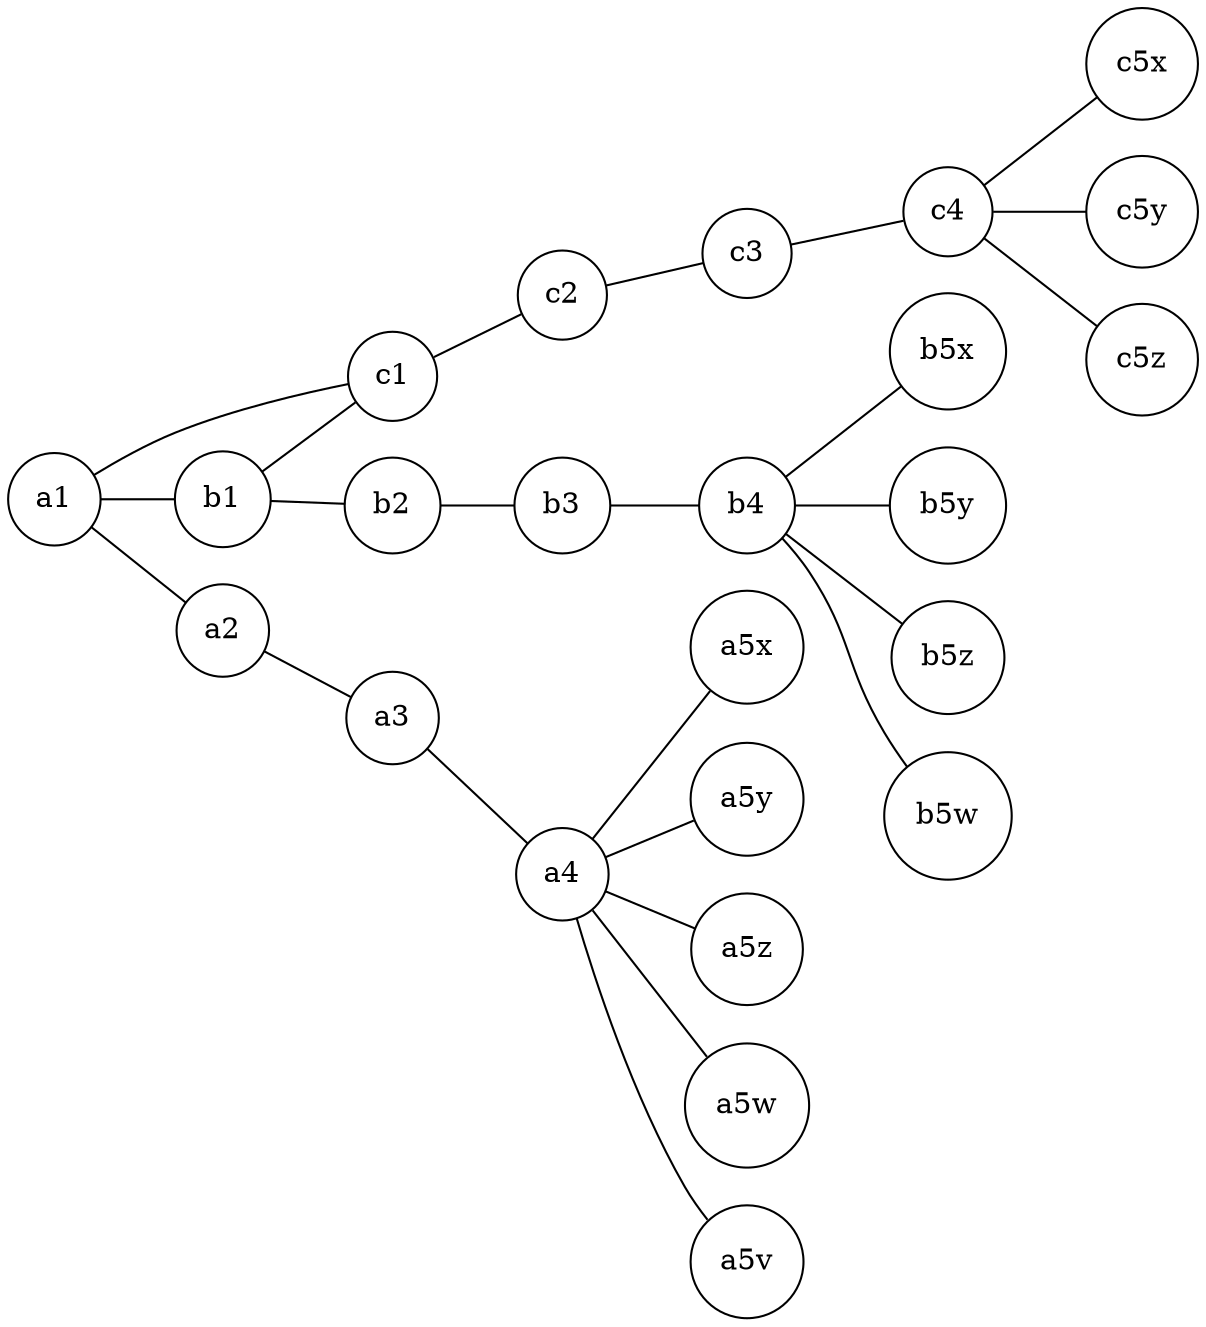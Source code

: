 // $ neato a.dot -T svg > a.svg
graph G {
    graph [ rankdir = LR, bgcolor="#00000000" ]
    node [ shape = circle, style=filled, fillcolor="#ffffffff" ]
    a1 -- b1 -- c1 -- a1
    a1 -- a2 -- a3 -- a4
    b1 -- b2 -- b3 -- b4
    c1 -- c2 -- c3 -- c4
    a4 -- a5x
    a4 -- a5y
    a4 -- a5z
    a4 -- a5w
    a4 -- a5v
    b4 -- b5x
    b4 -- b5y
    b4 -- b5z
    b4 -- b5w
    c4 -- c5x
    c4 -- c5y
    c4 -- c5z
}
